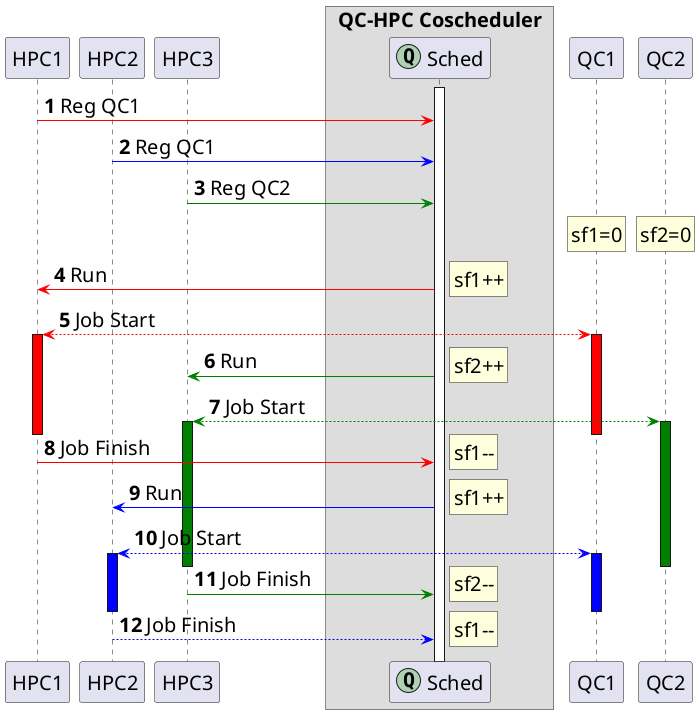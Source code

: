 @startuml
!pragma teoz true
autonumber
' autoactivate on
skinparam defaultFontSize 20

participant HPC1 as h1
participant HPC2 as h2
participant HPC3 as h3

box QC-HPC Coscheduler
participant Sched as q << (Q, #ADD1B2) >>
end box

participant QC1 as q1
participant QC2 as q2

activate q

h1 -[#red]> q : Reg QC1
h2 -[#blue]> q : Reg QC1
h3 -[#green]> q : Reg QC2

' == init: qc1=0, qc2=0 ==

rnote over q1 : sf1=0
/ rnote over q2 : sf2=0

q -[#red]> h1 : Run

rnote right : sf1++

h1 <-[#red]-> q1 : Job Start
activate h1 #red
activate q1 #red

q -[#green]> h3 : Run \t\t\t\t

rnote right : sf2++

h3 <-[#green]-> q2 : Job Start
activate h3 #green
activate q2 #green

deactivate h1
deactivate q1
h1 -[#red]> q : Job Finish

rnote right : sf1--

q -[#blue]> h2 : Run

rnote right : sf1++

h2 <-[#blue]-> q1 : Job Start
activate h2 #blue
activate q1 #blue

deactivate h3
deactivate q2
h3 -[#green]> q : Job Finish

rnote right : sf2--

deactivate h2
deactivate q1
h2 -[#blue]-> q : Job Finish

rnote right : sf1--

@enduml